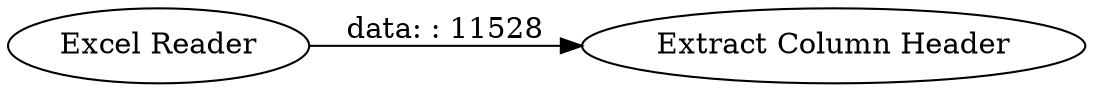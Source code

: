 digraph {
	"3498094346054054316_102" [label="Extract Column Header"]
	"3498094346054054316_77" [label="Excel Reader"]
	"3498094346054054316_77" -> "3498094346054054316_102" [label="data: : 11528"]
	rankdir=LR
}
